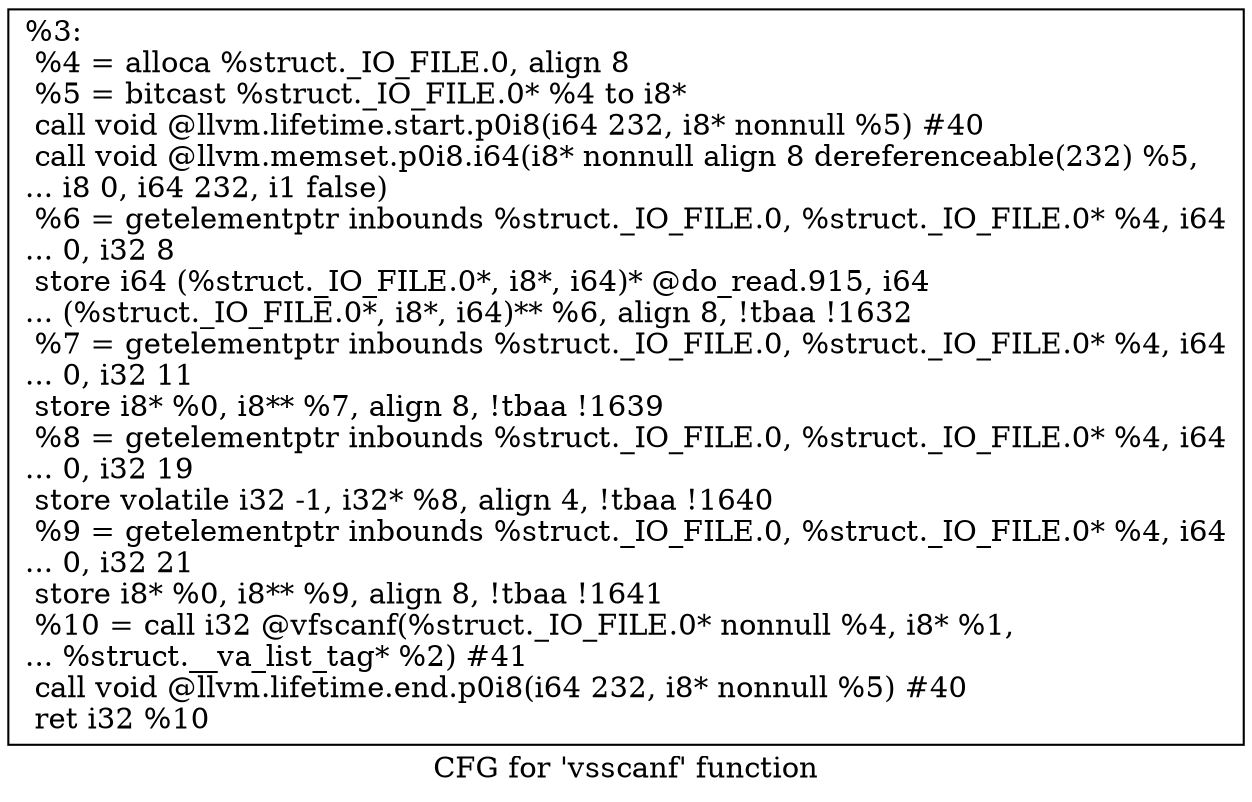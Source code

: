 digraph "CFG for 'vsscanf' function" {
	label="CFG for 'vsscanf' function";

	Node0x1cf9910 [shape=record,label="{%3:\l  %4 = alloca %struct._IO_FILE.0, align 8\l  %5 = bitcast %struct._IO_FILE.0* %4 to i8*\l  call void @llvm.lifetime.start.p0i8(i64 232, i8* nonnull %5) #40\l  call void @llvm.memset.p0i8.i64(i8* nonnull align 8 dereferenceable(232) %5,\l... i8 0, i64 232, i1 false)\l  %6 = getelementptr inbounds %struct._IO_FILE.0, %struct._IO_FILE.0* %4, i64\l... 0, i32 8\l  store i64 (%struct._IO_FILE.0*, i8*, i64)* @do_read.915, i64\l... (%struct._IO_FILE.0*, i8*, i64)** %6, align 8, !tbaa !1632\l  %7 = getelementptr inbounds %struct._IO_FILE.0, %struct._IO_FILE.0* %4, i64\l... 0, i32 11\l  store i8* %0, i8** %7, align 8, !tbaa !1639\l  %8 = getelementptr inbounds %struct._IO_FILE.0, %struct._IO_FILE.0* %4, i64\l... 0, i32 19\l  store volatile i32 -1, i32* %8, align 4, !tbaa !1640\l  %9 = getelementptr inbounds %struct._IO_FILE.0, %struct._IO_FILE.0* %4, i64\l... 0, i32 21\l  store i8* %0, i8** %9, align 8, !tbaa !1641\l  %10 = call i32 @vfscanf(%struct._IO_FILE.0* nonnull %4, i8* %1,\l... %struct.__va_list_tag* %2) #41\l  call void @llvm.lifetime.end.p0i8(i64 232, i8* nonnull %5) #40\l  ret i32 %10\l}"];
}
